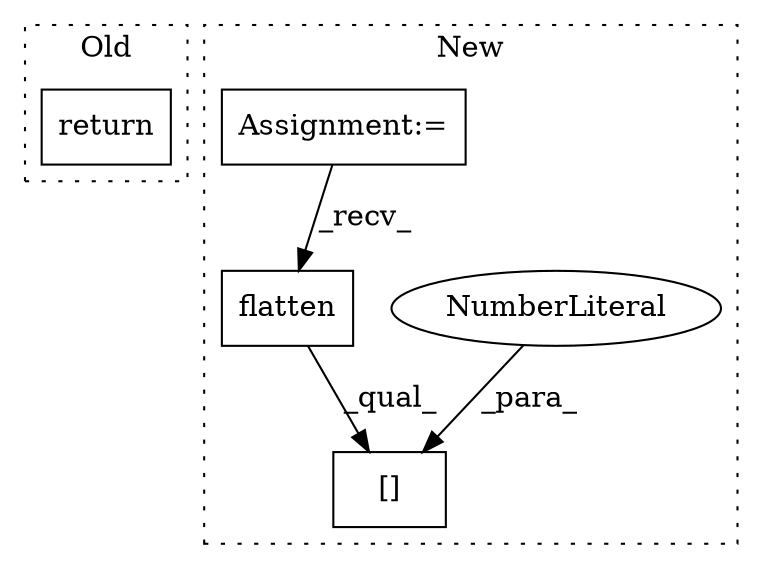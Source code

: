 digraph G {
subgraph cluster0 {
1 [label="return" a="41" s="864" l="7" shape="box"];
label = "Old";
style="dotted";
}
subgraph cluster1 {
2 [label="flatten" a="32" s="964,978" l="8,1" shape="box"];
3 [label="[]" a="2" s="959,981" l="21,1" shape="box"];
4 [label="NumberLiteral" a="34" s="980" l="1" shape="ellipse"];
5 [label="Assignment:=" a="7" s="938" l="4" shape="box"];
label = "New";
style="dotted";
}
2 -> 3 [label="_qual_"];
4 -> 3 [label="_para_"];
5 -> 2 [label="_recv_"];
}